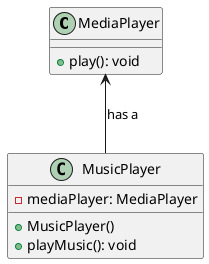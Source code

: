 @startuml

class MediaPlayer {
    + play(): void
}

class MusicPlayer {
    - mediaPlayer: MediaPlayer
    + MusicPlayer()
    + playMusic(): void
}

MusicPlayer -up-> MediaPlayer: has a

@enduml